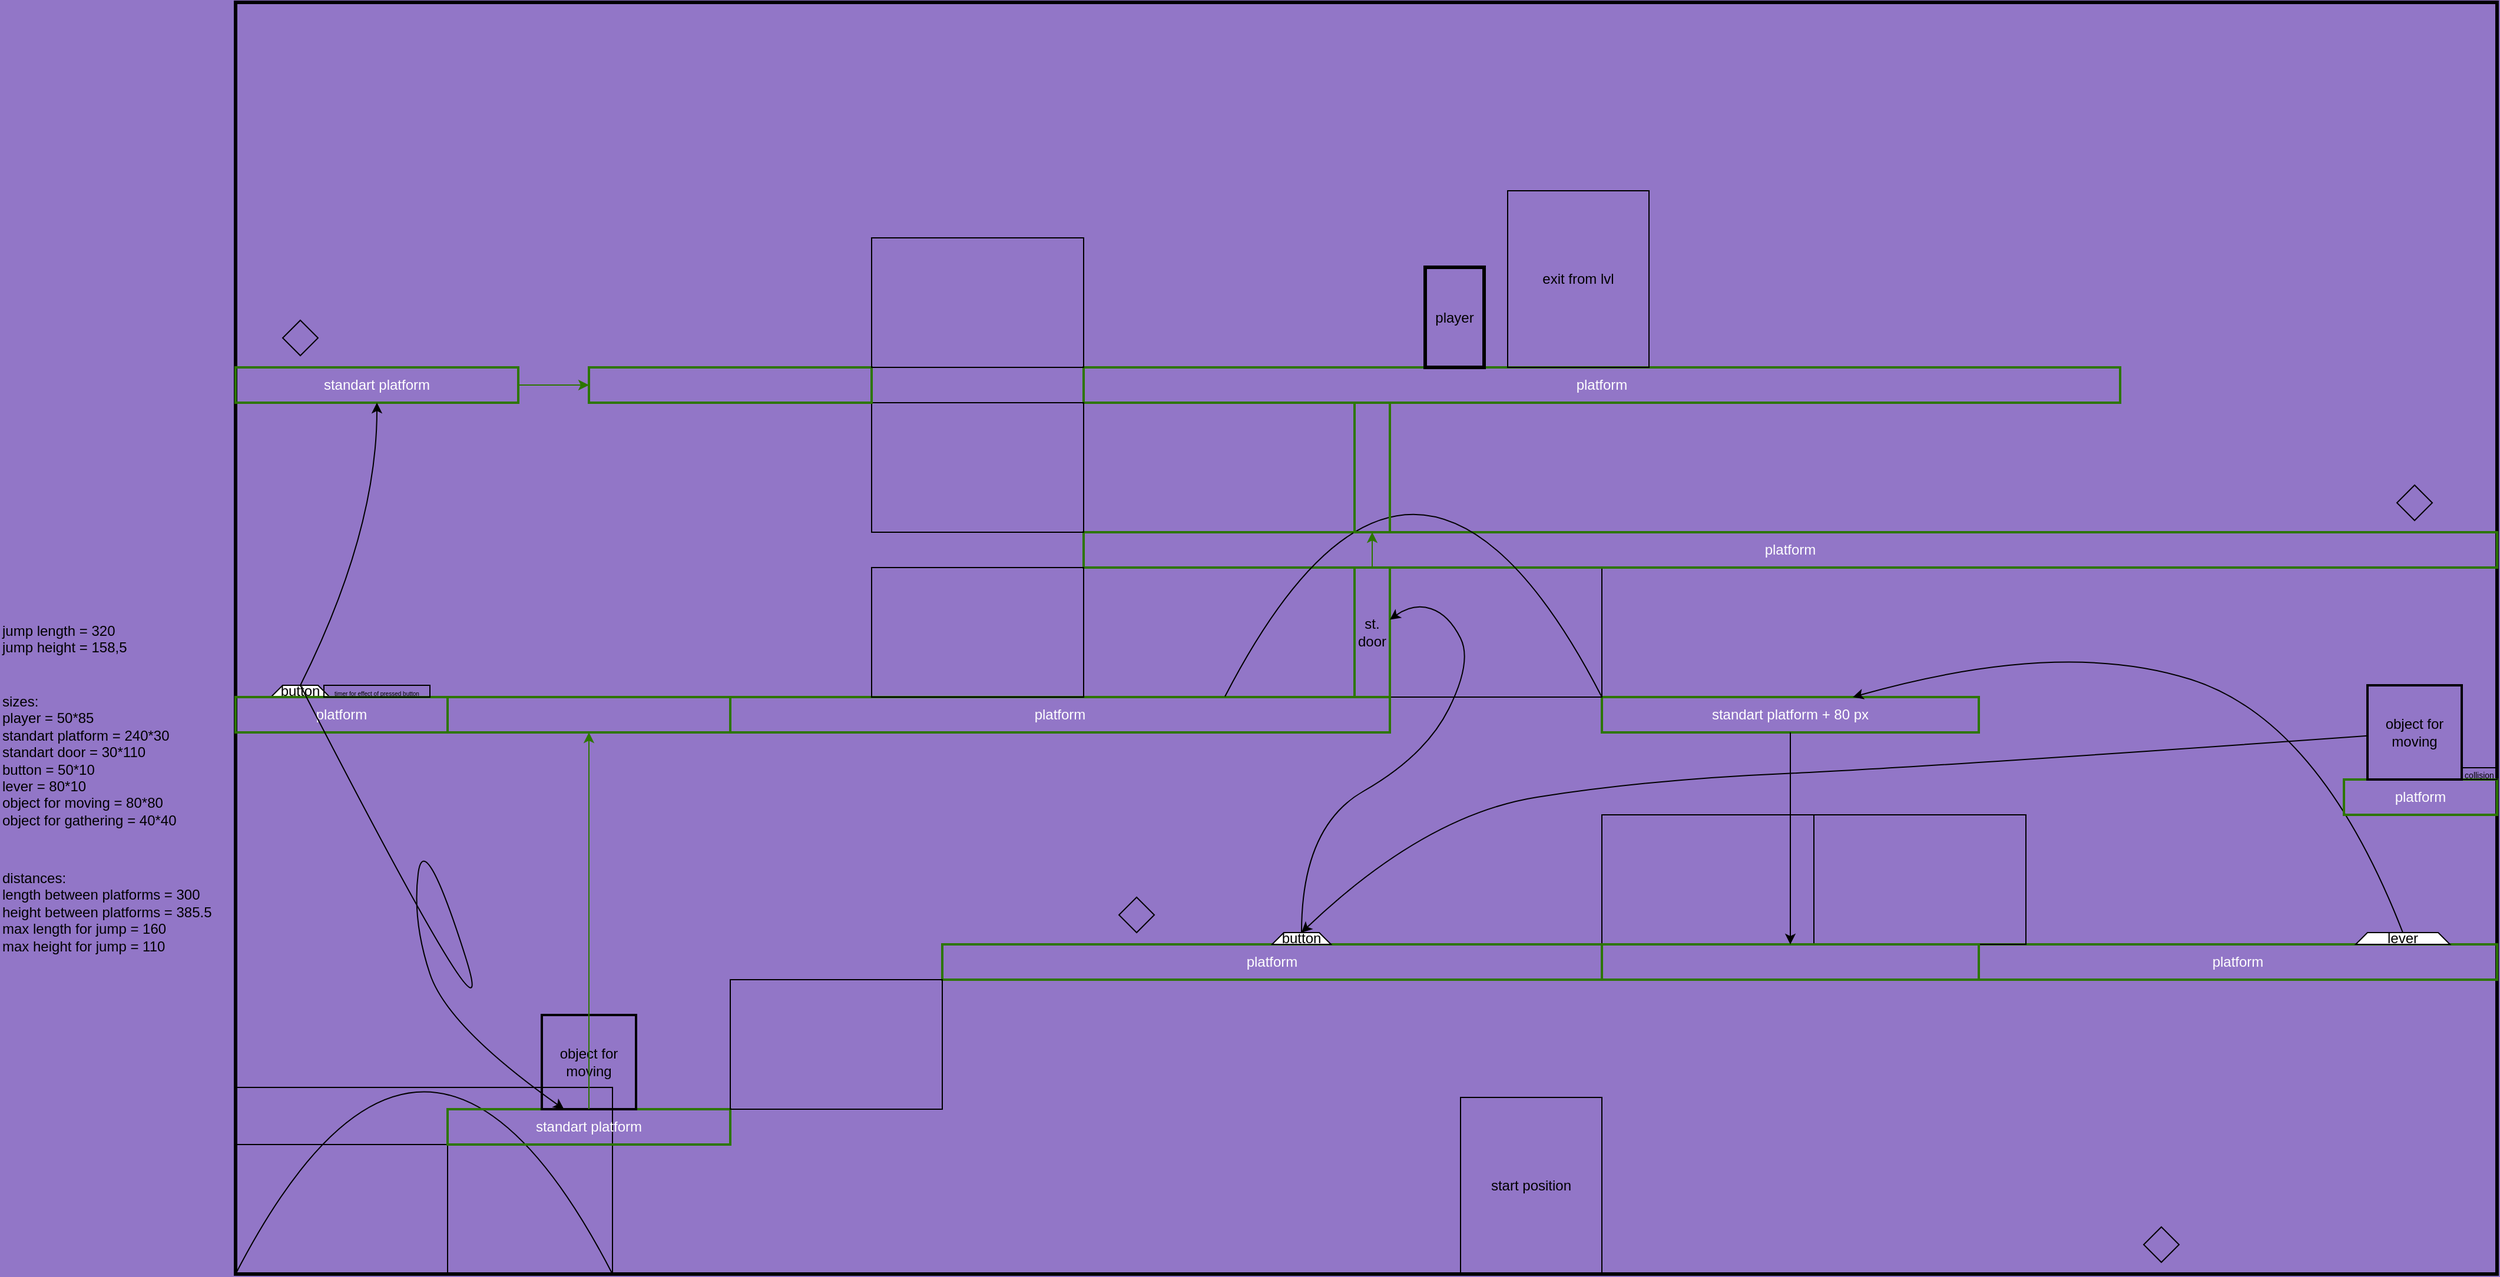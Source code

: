 <mxfile version="27.1.1">
  <diagram name="Страница — 1" id="p55odF4Jwjyj1lfkvI0V">
    <mxGraphModel grid="1" page="0" gridSize="10" guides="1" tooltips="1" connect="1" arrows="1" fold="1" pageScale="1" pageWidth="827" pageHeight="1169" background="#9276C7" math="0" shadow="0">
      <root>
        <mxCell id="0" />
        <mxCell id="1" parent="0" />
        <mxCell id="g8l_0LpcsB62kwAi1A_3-2" value="" style="rounded=0;whiteSpace=wrap;html=1;fillColor=none;strokeColor=light-dark(#000000,#000000);strokeWidth=3;" vertex="1" parent="1">
          <mxGeometry x="-280" y="-400" width="1920" height="1080" as="geometry" />
        </mxCell>
        <mxCell id="g8l_0LpcsB62kwAi1A_3-12" value="jump length = 320&#xa;jump height = 158,5" style="text;whiteSpace=wrap;" vertex="1" parent="1">
          <mxGeometry x="-480" y="120" width="120" height="40" as="geometry" />
        </mxCell>
        <mxCell id="g8l_0LpcsB62kwAi1A_3-14" value="sizes:&#xa;player = 50*85&#xa;standart platform = 240*30&#xa;standart door = 30*110&#xa;button = 50*10&#xa;lever = 80*10&#xa;object for moving = 80*80&#xa;object for gathering = 40*40" style="text;whiteSpace=wrap;" vertex="1" parent="1">
          <mxGeometry x="-480" y="180" width="160" height="130" as="geometry" />
        </mxCell>
        <mxCell id="g8l_0LpcsB62kwAi1A_3-15" style="edgeStyle=none;curved=1;rounded=0;orthogonalLoop=1;jettySize=auto;html=1;exitX=1;exitY=0.5;exitDx=0;exitDy=0;fontSize=12;startSize=8;endSize=8;" edge="1" parent="1" source="g8l_0LpcsB62kwAi1A_3-14" target="g8l_0LpcsB62kwAi1A_3-14">
          <mxGeometry relative="1" as="geometry" />
        </mxCell>
        <mxCell id="g8l_0LpcsB62kwAi1A_3-17" value="button" style="shape=trapezoid;perimeter=trapezoidPerimeter;whiteSpace=wrap;html=1;fixedSize=1;size=10;fillColor=light-dark(#FFFFFF,#000066);" vertex="1" parent="1">
          <mxGeometry x="-250" y="180" width="50" height="10" as="geometry" />
        </mxCell>
        <mxCell id="g8l_0LpcsB62kwAi1A_3-33" value="" style="rounded=0;whiteSpace=wrap;html=1;fillColor=none;container=1;movable=0;resizable=0;rotatable=0;deletable=0;editable=0;locked=1;connectable=0;" vertex="1" parent="1">
          <mxGeometry x="-280" y="521.5" width="320" height="158.5" as="geometry" />
        </mxCell>
        <mxCell id="g8l_0LpcsB62kwAi1A_3-34" value="" style="endArrow=none;html=1;rounded=0;fontSize=12;startSize=8;endSize=8;curved=1;exitX=0;exitY=1;exitDx=0;exitDy=0;entryX=1;entryY=1;entryDx=0;entryDy=0;" edge="1" parent="g8l_0LpcsB62kwAi1A_3-33" target="g8l_0LpcsB62kwAi1A_3-33">
          <mxGeometry width="50" height="50" relative="1" as="geometry">
            <mxPoint y="158.5" as="sourcePoint" />
            <mxPoint x="256" y="158.5" as="targetPoint" />
            <Array as="points">
              <mxPoint x="160" y="-151" />
            </Array>
          </mxGeometry>
        </mxCell>
        <mxCell id="g8l_0LpcsB62kwAi1A_3-104" value="" style="rounded=0;whiteSpace=wrap;html=1;fillColor=none;strokeColor=light-dark(#000000,#3333FF);" vertex="1" parent="g8l_0LpcsB62kwAi1A_3-33">
          <mxGeometry y="48.5" width="180" height="110" as="geometry" />
        </mxCell>
        <mxCell id="g8l_0LpcsB62kwAi1A_3-35" value="standart platform" style="rounded=0;whiteSpace=wrap;html=1;fillColor=none;fontColor=#ffffff;strokeColor=light-dark(#2D7600,#263C1D);strokeWidth=2;" vertex="1" parent="1">
          <mxGeometry x="-100" y="540" width="240" height="30" as="geometry" />
        </mxCell>
        <mxCell id="g8l_0LpcsB62kwAi1A_3-38" value="distances:&#xa;length between platforms = 300&#xa;height between platforms = 385.5&#xa;max length for jump = 160&#xa;max height for jump = 110" style="text;whiteSpace=wrap;" vertex="1" parent="1">
          <mxGeometry x="-480" y="330" width="200" height="130" as="geometry" />
        </mxCell>
        <mxCell id="g8l_0LpcsB62kwAi1A_3-40" value="standart platform + 80 px" style="rounded=0;whiteSpace=wrap;html=1;fillColor=none;fontColor=#ffffff;strokeColor=light-dark(#2D7600,#263C1D);strokeWidth=2;" vertex="1" parent="1">
          <mxGeometry x="880" y="190" width="320" height="30" as="geometry" />
        </mxCell>
        <mxCell id="g8l_0LpcsB62kwAi1A_3-43" value="platform" style="rounded=0;whiteSpace=wrap;html=1;fillColor=none;fontColor=#ffffff;strokeColor=light-dark(#2D7600,#263C1D);strokeWidth=2;" vertex="1" parent="1">
          <mxGeometry x="-280" y="190" width="180" height="30" as="geometry" />
        </mxCell>
        <mxCell id="g8l_0LpcsB62kwAi1A_3-49" style="edgeStyle=none;curved=1;rounded=0;orthogonalLoop=1;jettySize=auto;html=1;exitX=1;exitY=0.5;exitDx=0;exitDy=0;fontSize=12;startSize=8;endSize=8;" edge="1" parent="1" source="g8l_0LpcsB62kwAi1A_3-33" target="g8l_0LpcsB62kwAi1A_3-33">
          <mxGeometry relative="1" as="geometry" />
        </mxCell>
        <mxCell id="g8l_0LpcsB62kwAi1A_3-94" value="" style="rounded=0;whiteSpace=wrap;html=1;fillColor=none;strokeColor=light-dark(#000000,#3333FF);" vertex="1" parent="1">
          <mxGeometry x="880" y="290" width="180" height="110" as="geometry" />
        </mxCell>
        <mxCell id="g8l_0LpcsB62kwAi1A_3-95" value="platform" style="rounded=0;whiteSpace=wrap;html=1;fillColor=none;fontColor=#ffffff;strokeColor=light-dark(#2D7600,#263C1D);strokeWidth=2;" vertex="1" parent="1">
          <mxGeometry x="1200" y="400" width="440" height="30" as="geometry" />
        </mxCell>
        <mxCell id="g8l_0LpcsB62kwAi1A_3-136" value="platform" style="rounded=0;whiteSpace=wrap;html=1;fillColor=none;fontColor=#ffffff;strokeColor=light-dark(#2D7600,#263C1D);strokeWidth=2;" vertex="1" parent="1">
          <mxGeometry x="320" y="400" width="560" height="30" as="geometry" />
        </mxCell>
        <mxCell id="g8l_0LpcsB62kwAi1A_3-139" value="lever" style="shape=trapezoid;perimeter=trapezoidPerimeter;whiteSpace=wrap;html=1;fixedSize=1;size=10;fillColor=light-dark(#FFFFFF,#000066);" vertex="1" parent="1">
          <mxGeometry x="1520" y="390" width="80" height="10" as="geometry" />
        </mxCell>
        <mxCell id="g8l_0LpcsB62kwAi1A_3-140" value="button" style="shape=trapezoid;perimeter=trapezoidPerimeter;whiteSpace=wrap;html=1;fixedSize=1;size=10;fillColor=light-dark(#FFFFFF,#000066);" vertex="1" parent="1">
          <mxGeometry x="600" y="390" width="50" height="10" as="geometry" />
        </mxCell>
        <mxCell id="4RZl87nfe7ZOtQEmWIUF-7" value="" style="rounded=0;whiteSpace=wrap;html=1;fillColor=none;strokeColor=light-dark(#000000,#3333FF);" vertex="1" parent="1">
          <mxGeometry x="1060" y="290" width="180" height="110" as="geometry" />
        </mxCell>
        <mxCell id="4RZl87nfe7ZOtQEmWIUF-8" value="" style="rounded=0;whiteSpace=wrap;html=1;fillColor=none;strokeColor=light-dark(#000000,#3333FF);" vertex="1" parent="1">
          <mxGeometry x="140" y="430" width="180" height="110" as="geometry" />
        </mxCell>
        <mxCell id="4RZl87nfe7ZOtQEmWIUF-9" value="" style="curved=1;endArrow=classic;html=1;rounded=0;exitX=0.5;exitY=0;exitDx=0;exitDy=0;" edge="1" parent="1" source="g8l_0LpcsB62kwAi1A_3-139" target="g8l_0LpcsB62kwAi1A_3-40">
          <mxGeometry width="50" height="50" relative="1" as="geometry">
            <mxPoint x="1150" y="310" as="sourcePoint" />
            <mxPoint x="1200" y="260" as="targetPoint" />
            <Array as="points">
              <mxPoint x="1490" y="210" />
              <mxPoint x="1270" y="140" />
            </Array>
          </mxGeometry>
        </mxCell>
        <mxCell id="4RZl87nfe7ZOtQEmWIUF-10" value="platform" style="rounded=0;whiteSpace=wrap;html=1;fillColor=none;fontColor=#ffffff;strokeColor=light-dark(#2D7600,#263C1D);strokeWidth=2;" vertex="1" parent="1">
          <mxGeometry x="1510" y="260" width="130" height="30" as="geometry" />
        </mxCell>
        <mxCell id="4RZl87nfe7ZOtQEmWIUF-11" value="object for moving" style="whiteSpace=wrap;html=1;aspect=fixed;fillColor=none;strokeWidth=2;" vertex="1" parent="1">
          <mxGeometry x="1530" y="180" width="80" height="80" as="geometry" />
        </mxCell>
        <mxCell id="4RZl87nfe7ZOtQEmWIUF-12" value="&lt;font style=&quot;font-size: 7px;&quot;&gt;collision&lt;/font&gt;" style="rounded=0;whiteSpace=wrap;html=1;fillColor=none;strokeColor=light-dark(#000000,#66FFB3);" vertex="1" parent="1">
          <mxGeometry x="1610" y="250" width="30" height="10" as="geometry" />
        </mxCell>
        <mxCell id="4RZl87nfe7ZOtQEmWIUF-13" value="" style="curved=1;endArrow=classic;html=1;rounded=0;entryX=0.5;entryY=0;entryDx=0;entryDy=0;" edge="1" parent="1" source="4RZl87nfe7ZOtQEmWIUF-11" target="g8l_0LpcsB62kwAi1A_3-140">
          <mxGeometry width="50" height="50" relative="1" as="geometry">
            <mxPoint x="920" y="450" as="sourcePoint" />
            <mxPoint x="970" y="400" as="targetPoint" />
            <Array as="points">
              <mxPoint x="1150" y="250" />
              <mxPoint x="920" y="260" />
              <mxPoint x="730" y="290" />
            </Array>
          </mxGeometry>
        </mxCell>
        <mxCell id="4RZl87nfe7ZOtQEmWIUF-14" value="" style="rounded=0;whiteSpace=wrap;html=1;fillColor=none;strokeColor=light-dark(#000000,#3333FF);" vertex="1" parent="1">
          <mxGeometry x="700" y="80" width="180" height="110" as="geometry" />
        </mxCell>
        <mxCell id="4RZl87nfe7ZOtQEmWIUF-15" value="platform" style="rounded=0;whiteSpace=wrap;html=1;fillColor=none;fontColor=#ffffff;strokeColor=light-dark(#2D7600,#263C1D);strokeWidth=2;" vertex="1" parent="1">
          <mxGeometry x="440" y="50" width="1200" height="30" as="geometry" />
        </mxCell>
        <mxCell id="4RZl87nfe7ZOtQEmWIUF-17" value="" style="rounded=0;whiteSpace=wrap;html=1;fillColor=none;fontColor=#ffffff;strokeColor=light-dark(#2D7600,#990000);strokeWidth=2;" vertex="1" parent="1">
          <mxGeometry x="880" y="400" width="320" height="30" as="geometry" />
        </mxCell>
        <mxCell id="4RZl87nfe7ZOtQEmWIUF-19" value="" style="endArrow=classic;html=1;rounded=0;strokeColor=light-dark(#000000,#660000);" edge="1" parent="1" source="g8l_0LpcsB62kwAi1A_3-40" target="4RZl87nfe7ZOtQEmWIUF-17">
          <mxGeometry width="50" height="50" relative="1" as="geometry">
            <mxPoint x="980" y="350" as="sourcePoint" />
            <mxPoint x="1030" y="300" as="targetPoint" />
          </mxGeometry>
        </mxCell>
        <mxCell id="4RZl87nfe7ZOtQEmWIUF-20" value="platform" style="rounded=0;whiteSpace=wrap;html=1;fillColor=none;fontColor=#ffffff;strokeColor=light-dark(#2D7600,#263C1D);strokeWidth=2;" vertex="1" parent="1">
          <mxGeometry x="140" y="190" width="560" height="30" as="geometry" />
        </mxCell>
        <mxCell id="4RZl87nfe7ZOtQEmWIUF-21" value="&lt;font style=&quot;color: light-dark(rgb(0, 0, 0), rgb(0, 0, 0));&quot;&gt;st.&lt;/font&gt;&lt;div&gt;&lt;font style=&quot;color: light-dark(rgb(0, 0, 0), rgb(0, 0, 0));&quot;&gt;door&lt;/font&gt;&lt;/div&gt;" style="rounded=0;whiteSpace=wrap;html=1;fillColor=none;strokeColor=light-dark(#2D7600,#263C1D);strokeWidth=2;" vertex="1" parent="1">
          <mxGeometry x="670" y="80" width="30" height="110" as="geometry" />
        </mxCell>
        <mxCell id="4RZl87nfe7ZOtQEmWIUF-25" value="" style="endArrow=none;html=1;rounded=0;fontSize=12;startSize=8;endSize=8;curved=1;exitX=0;exitY=1;exitDx=0;exitDy=0;entryX=1;entryY=1;entryDx=0;entryDy=0;" edge="1" parent="1">
          <mxGeometry width="50" height="50" relative="1" as="geometry">
            <mxPoint x="560" y="189.5" as="sourcePoint" />
            <mxPoint x="880" y="190" as="targetPoint" />
            <Array as="points">
              <mxPoint x="720" y="-120" />
            </Array>
          </mxGeometry>
        </mxCell>
        <mxCell id="4RZl87nfe7ZOtQEmWIUF-26" value="" style="curved=1;endArrow=classic;html=1;rounded=0;exitX=0.5;exitY=0;exitDx=0;exitDy=0;" edge="1" parent="1" source="g8l_0LpcsB62kwAi1A_3-140" target="4RZl87nfe7ZOtQEmWIUF-21">
          <mxGeometry width="50" height="50" relative="1" as="geometry">
            <mxPoint x="720" y="160" as="sourcePoint" />
            <mxPoint x="770" y="110" as="targetPoint" />
            <Array as="points">
              <mxPoint x="625" y="300" />
              <mxPoint x="730" y="240" />
              <mxPoint x="770" y="160" />
              <mxPoint x="750" y="120" />
              <mxPoint x="720" y="110" />
            </Array>
          </mxGeometry>
        </mxCell>
        <mxCell id="4RZl87nfe7ZOtQEmWIUF-27" value="" style="rounded=0;whiteSpace=wrap;html=1;fillColor=none;strokeColor=light-dark(#2D7600,#990000);strokeWidth=2;" vertex="1" parent="1">
          <mxGeometry x="670" y="-60" width="30" height="110" as="geometry" />
        </mxCell>
        <mxCell id="4RZl87nfe7ZOtQEmWIUF-28" value="" style="endArrow=classic;html=1;rounded=0;strokeColor=light-dark(#2D7600,#990000);" edge="1" parent="1" source="4RZl87nfe7ZOtQEmWIUF-21" target="4RZl87nfe7ZOtQEmWIUF-27">
          <mxGeometry width="50" height="50" relative="1" as="geometry">
            <mxPoint x="670" y="80" as="sourcePoint" />
            <mxPoint x="720" y="30" as="targetPoint" />
          </mxGeometry>
        </mxCell>
        <mxCell id="4RZl87nfe7ZOtQEmWIUF-29" value="" style="rounded=0;whiteSpace=wrap;html=1;fillColor=none;strokeColor=light-dark(#000000,#3333FF);" vertex="1" parent="1">
          <mxGeometry x="260" y="80" width="180" height="110" as="geometry" />
        </mxCell>
        <mxCell id="4RZl87nfe7ZOtQEmWIUF-30" value="platform" style="rounded=0;whiteSpace=wrap;html=1;fillColor=none;fontColor=#ffffff;strokeColor=light-dark(#2D7600,#263C1D);strokeWidth=2;" vertex="1" parent="1">
          <mxGeometry x="440" y="-90" width="880" height="30" as="geometry" />
        </mxCell>
        <mxCell id="4RZl87nfe7ZOtQEmWIUF-32" value="" style="rounded=0;whiteSpace=wrap;html=1;fillColor=none;strokeColor=light-dark(#000000,#3333FF);" vertex="1" parent="1">
          <mxGeometry x="260" y="-60" width="180" height="110" as="geometry" />
        </mxCell>
        <mxCell id="4RZl87nfe7ZOtQEmWIUF-33" value="standart platform" style="rounded=0;whiteSpace=wrap;html=1;fillColor=none;fontColor=#ffffff;strokeColor=light-dark(#2D7600,#263C1D);strokeWidth=2;" vertex="1" parent="1">
          <mxGeometry x="-280" y="-90" width="240" height="30" as="geometry" />
        </mxCell>
        <mxCell id="4RZl87nfe7ZOtQEmWIUF-35" value="" style="curved=1;endArrow=classic;html=1;rounded=0;exitX=0.5;exitY=0;exitDx=0;exitDy=0;" edge="1" parent="1" source="g8l_0LpcsB62kwAi1A_3-17" target="4RZl87nfe7ZOtQEmWIUF-33">
          <mxGeometry width="50" height="50" relative="1" as="geometry">
            <mxPoint x="-70" y="70" as="sourcePoint" />
            <mxPoint x="-20" y="20" as="targetPoint" />
            <Array as="points">
              <mxPoint x="-160" y="50" />
            </Array>
          </mxGeometry>
        </mxCell>
        <mxCell id="4RZl87nfe7ZOtQEmWIUF-36" value="" style="rounded=0;whiteSpace=wrap;html=1;fillColor=none;fontColor=#ffffff;strokeColor=light-dark(#2D7600,#990000);strokeWidth=2;" vertex="1" parent="1">
          <mxGeometry x="20" y="-90" width="240" height="30" as="geometry" />
        </mxCell>
        <mxCell id="4RZl87nfe7ZOtQEmWIUF-37" value="" style="endArrow=classic;html=1;rounded=0;strokeColor=light-dark(#2D7600,#990000);" edge="1" parent="1" source="4RZl87nfe7ZOtQEmWIUF-33" target="4RZl87nfe7ZOtQEmWIUF-36">
          <mxGeometry width="50" height="50" relative="1" as="geometry">
            <mxPoint x="440" y="-40" as="sourcePoint" />
            <mxPoint x="490" y="-90" as="targetPoint" />
          </mxGeometry>
        </mxCell>
        <mxCell id="4RZl87nfe7ZOtQEmWIUF-38" value="" style="rounded=0;whiteSpace=wrap;html=1;fillColor=none;strokeColor=light-dark(#000000,#3333FF);" vertex="1" parent="1">
          <mxGeometry x="260" y="-200" width="180" height="110" as="geometry" />
        </mxCell>
        <mxCell id="4RZl87nfe7ZOtQEmWIUF-39" value="object for moving" style="whiteSpace=wrap;html=1;aspect=fixed;fillColor=none;strokeWidth=2;" vertex="1" parent="1">
          <mxGeometry x="-20" y="460" width="80" height="80" as="geometry" />
        </mxCell>
        <mxCell id="4RZl87nfe7ZOtQEmWIUF-41" value="" style="curved=1;endArrow=classic;html=1;rounded=0;exitX=0.5;exitY=0;exitDx=0;exitDy=0;" edge="1" parent="1" source="g8l_0LpcsB62kwAi1A_3-17" target="g8l_0LpcsB62kwAi1A_3-35">
          <mxGeometry width="50" height="50" relative="1" as="geometry">
            <mxPoint x="-100" y="520" as="sourcePoint" />
            <mxPoint x="-50" y="470" as="targetPoint" />
            <Array as="points">
              <mxPoint x="-50" y="520" />
              <mxPoint x="-120" y="300" />
              <mxPoint x="-130" y="380" />
              <mxPoint x="-100" y="470" />
            </Array>
          </mxGeometry>
        </mxCell>
        <mxCell id="4RZl87nfe7ZOtQEmWIUF-42" value="" style="rounded=0;whiteSpace=wrap;html=1;fillColor=none;fontColor=#ffffff;strokeColor=light-dark(#2D7600,#990000);strokeWidth=2;" vertex="1" parent="1">
          <mxGeometry x="-100" y="190" width="240" height="30" as="geometry" />
        </mxCell>
        <mxCell id="4RZl87nfe7ZOtQEmWIUF-44" value="&lt;font style=&quot;font-size: 5px;&quot;&gt;timer for effect of pressed button&lt;/font&gt;" style="rounded=0;whiteSpace=wrap;html=1;fillColor=none;strokeColor=light-dark(#000000,#66FFB3);" vertex="1" parent="1">
          <mxGeometry x="-205" y="180" width="90" height="10" as="geometry" />
        </mxCell>
        <mxCell id="4RZl87nfe7ZOtQEmWIUF-45" value="" style="endArrow=classic;html=1;rounded=0;strokeColor=light-dark(#2D7600,#990000);" edge="1" parent="1" source="g8l_0LpcsB62kwAi1A_3-35" target="4RZl87nfe7ZOtQEmWIUF-42">
          <mxGeometry width="50" height="50" relative="1" as="geometry">
            <mxPoint x="190" y="310" as="sourcePoint" />
            <mxPoint x="240" y="260" as="targetPoint" />
          </mxGeometry>
        </mxCell>
        <mxCell id="4RZl87nfe7ZOtQEmWIUF-47" value="exit from lvl" style="rounded=0;whiteSpace=wrap;html=1;fillColor=none;strokeColor=light-dark(#000000,#B3FF66);" vertex="1" parent="1">
          <mxGeometry x="800" y="-240" width="120" height="150" as="geometry" />
        </mxCell>
        <mxCell id="4RZl87nfe7ZOtQEmWIUF-48" value="player" style="rounded=0;whiteSpace=wrap;html=1;fillColor=none;strokeWidth=3;" vertex="1" parent="1">
          <mxGeometry x="730" y="-175" width="50" height="85" as="geometry" />
        </mxCell>
        <mxCell id="4RZl87nfe7ZOtQEmWIUF-49" value="start position" style="rounded=0;whiteSpace=wrap;html=1;fillColor=none;strokeColor=light-dark(#000000,#B3FF66);" vertex="1" parent="1">
          <mxGeometry x="760" y="530" width="120" height="150" as="geometry" />
        </mxCell>
        <mxCell id="4RZl87nfe7ZOtQEmWIUF-51" value="" style="shape=hexagon;perimeter=hexagonPerimeter2;whiteSpace=wrap;html=1;fixedSize=1;fillColor=none;gradientColor=none;strokeColor=light-dark(#000000,#EA6B66);" vertex="1" parent="1">
          <mxGeometry x="-240" y="-130" width="30" height="30" as="geometry" />
        </mxCell>
        <mxCell id="4RZl87nfe7ZOtQEmWIUF-52" value="" style="shape=hexagon;perimeter=hexagonPerimeter2;whiteSpace=wrap;html=1;fixedSize=1;fillColor=none;gradientColor=none;strokeColor=light-dark(#000000,#EA6B66);" vertex="1" parent="1">
          <mxGeometry x="1340" y="640" width="30" height="30" as="geometry" />
        </mxCell>
        <mxCell id="4RZl87nfe7ZOtQEmWIUF-53" value="" style="shape=hexagon;perimeter=hexagonPerimeter2;whiteSpace=wrap;html=1;fixedSize=1;fillColor=none;gradientColor=none;strokeColor=light-dark(#000000,#EA6B66);size=20;" vertex="1" parent="1">
          <mxGeometry x="1555" y="10" width="30" height="30" as="geometry" />
        </mxCell>
        <mxCell id="4RZl87nfe7ZOtQEmWIUF-55" value="" style="shape=hexagon;perimeter=hexagonPerimeter2;whiteSpace=wrap;html=1;fixedSize=1;fillColor=none;gradientColor=none;strokeColor=light-dark(#000000,#EA6B66);" vertex="1" parent="1">
          <mxGeometry x="470" y="360" width="30" height="30" as="geometry" />
        </mxCell>
      </root>
    </mxGraphModel>
  </diagram>
</mxfile>
